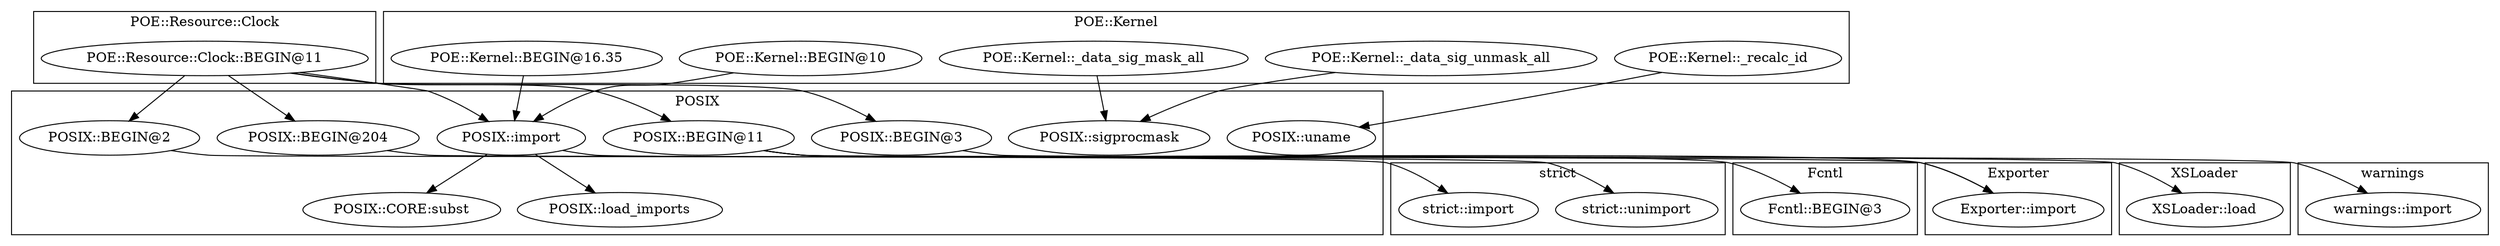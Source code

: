 digraph {
graph [overlap=false]
subgraph cluster_POE_Resource_Clock {
	label="POE::Resource::Clock";
	"POE::Resource::Clock::BEGIN@11";
}
subgraph cluster_POSIX {
	label="POSIX";
	"POSIX::BEGIN@204";
	"POSIX::sigprocmask";
	"POSIX::CORE:subst";
	"POSIX::load_imports";
	"POSIX::BEGIN@2";
	"POSIX::BEGIN@11";
	"POSIX::uname";
	"POSIX::BEGIN@3";
	"POSIX::import";
}
subgraph cluster_Fcntl {
	label="Fcntl";
	"Fcntl::BEGIN@3";
}
subgraph cluster_strict {
	label="strict";
	"strict::import";
	"strict::unimport";
}
subgraph cluster_Exporter {
	label="Exporter";
	"Exporter::import";
}
subgraph cluster_warnings {
	label="warnings";
	"warnings::import";
}
subgraph cluster_POE_Kernel {
	label="POE::Kernel";
	"POE::Kernel::_recalc_id";
	"POE::Kernel::_data_sig_mask_all";
	"POE::Kernel::BEGIN@10";
	"POE::Kernel::_data_sig_unmask_all";
	"POE::Kernel::BEGIN@16.35";
}
subgraph cluster_XSLoader {
	label="XSLoader";
	"XSLoader::load";
}
"POSIX::BEGIN@11" -> "XSLoader::load";
"POSIX::import" -> "POSIX::CORE:subst";
"POSIX::BEGIN@11" -> "Fcntl::BEGIN@3";
"POE::Resource::Clock::BEGIN@11" -> "POSIX::BEGIN@2";
"POSIX::BEGIN@11" -> "Exporter::import";
"POSIX::import" -> "Exporter::import";
"POE::Kernel::BEGIN@16.35" -> "POSIX::import";
"POE::Kernel::BEGIN@10" -> "POSIX::import";
"POE::Resource::Clock::BEGIN@11" -> "POSIX::import";
"POE::Resource::Clock::BEGIN@11" -> "POSIX::BEGIN@11";
"POE::Resource::Clock::BEGIN@11" -> "POSIX::BEGIN@3";
"POSIX::BEGIN@2" -> "strict::import";
"POSIX::BEGIN@204" -> "strict::unimport";
"POSIX::import" -> "POSIX::load_imports";
"POE::Kernel::_recalc_id" -> "POSIX::uname";
"POE::Kernel::_data_sig_unmask_all" -> "POSIX::sigprocmask";
"POE::Kernel::_data_sig_mask_all" -> "POSIX::sigprocmask";
"POSIX::BEGIN@3" -> "warnings::import";
"POE::Resource::Clock::BEGIN@11" -> "POSIX::BEGIN@204";
}
